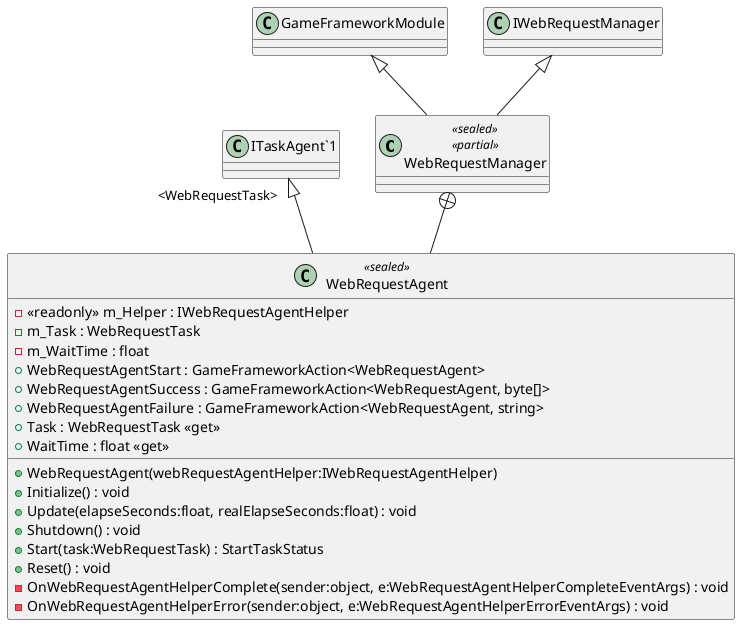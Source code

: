 @startuml
class WebRequestManager <<sealed>> <<partial>> {
}
class WebRequestAgent <<sealed>> {
    - <<readonly>> m_Helper : IWebRequestAgentHelper
    - m_Task : WebRequestTask
    - m_WaitTime : float
    + WebRequestAgentStart : GameFrameworkAction<WebRequestAgent>
    + WebRequestAgentSuccess : GameFrameworkAction<WebRequestAgent, byte[]>
    + WebRequestAgentFailure : GameFrameworkAction<WebRequestAgent, string>
    + WebRequestAgent(webRequestAgentHelper:IWebRequestAgentHelper)
    + Task : WebRequestTask <<get>>
    + WaitTime : float <<get>>
    + Initialize() : void
    + Update(elapseSeconds:float, realElapseSeconds:float) : void
    + Shutdown() : void
    + Start(task:WebRequestTask) : StartTaskStatus
    + Reset() : void
    - OnWebRequestAgentHelperComplete(sender:object, e:WebRequestAgentHelperCompleteEventArgs) : void
    - OnWebRequestAgentHelperError(sender:object, e:WebRequestAgentHelperErrorEventArgs) : void
}
GameFrameworkModule <|-- WebRequestManager
IWebRequestManager <|-- WebRequestManager
WebRequestManager +-- WebRequestAgent
"ITaskAgent`1" "<WebRequestTask>" <|-- WebRequestAgent
@enduml
